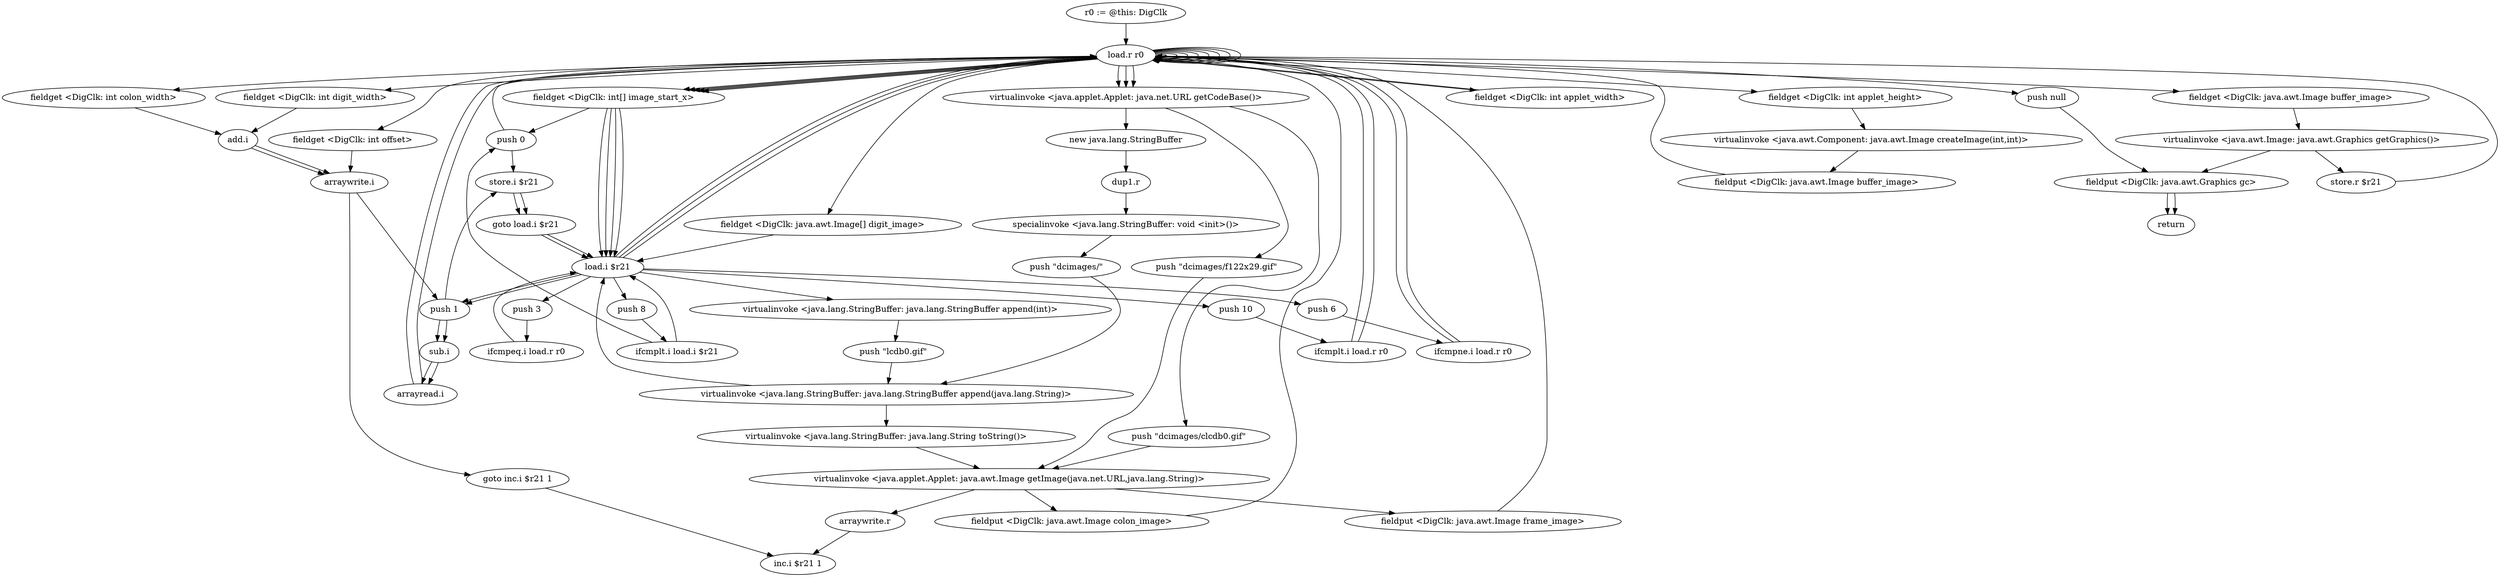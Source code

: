 digraph "" {
    "r0 := @this: DigClk"
    "load.r r0"
    "r0 := @this: DigClk"->"load.r r0";
    "fieldget <DigClk: int[] image_start_x>"
    "load.r r0"->"fieldget <DigClk: int[] image_start_x>";
    "push 0"
    "fieldget <DigClk: int[] image_start_x>"->"push 0";
    "push 0"->"load.r r0";
    "fieldget <DigClk: int offset>"
    "load.r r0"->"fieldget <DigClk: int offset>";
    "arraywrite.i"
    "fieldget <DigClk: int offset>"->"arraywrite.i";
    "push 1"
    "arraywrite.i"->"push 1";
    "store.i $r21"
    "push 1"->"store.i $r21";
    "goto load.i $r21"
    "store.i $r21"->"goto load.i $r21";
    "load.i $r21"
    "goto load.i $r21"->"load.i $r21";
    "push 8"
    "load.i $r21"->"push 8";
    "ifcmplt.i load.i $r21"
    "push 8"->"ifcmplt.i load.i $r21";
    "ifcmplt.i load.i $r21"->"push 0";
    "push 0"->"store.i $r21";
    "store.i $r21"->"goto load.i $r21";
    "goto load.i $r21"->"load.i $r21";
    "push 10"
    "load.i $r21"->"push 10";
    "ifcmplt.i load.r r0"
    "push 10"->"ifcmplt.i load.r r0";
    "ifcmplt.i load.r r0"->"load.r r0";
    "load.r r0"->"load.r r0";
    "load.r r0"->"load.r r0";
    "virtualinvoke <java.applet.Applet: java.net.URL getCodeBase()>"
    "load.r r0"->"virtualinvoke <java.applet.Applet: java.net.URL getCodeBase()>";
    "push \"dcimages/clcdb0.gif\""
    "virtualinvoke <java.applet.Applet: java.net.URL getCodeBase()>"->"push \"dcimages/clcdb0.gif\"";
    "virtualinvoke <java.applet.Applet: java.awt.Image getImage(java.net.URL,java.lang.String)>"
    "push \"dcimages/clcdb0.gif\""->"virtualinvoke <java.applet.Applet: java.awt.Image getImage(java.net.URL,java.lang.String)>";
    "fieldput <DigClk: java.awt.Image colon_image>"
    "virtualinvoke <java.applet.Applet: java.awt.Image getImage(java.net.URL,java.lang.String)>"->"fieldput <DigClk: java.awt.Image colon_image>";
    "fieldput <DigClk: java.awt.Image colon_image>"->"load.r r0";
    "load.r r0"->"load.r r0";
    "load.r r0"->"load.r r0";
    "load.r r0"->"virtualinvoke <java.applet.Applet: java.net.URL getCodeBase()>";
    "push \"dcimages/f122x29.gif\""
    "virtualinvoke <java.applet.Applet: java.net.URL getCodeBase()>"->"push \"dcimages/f122x29.gif\"";
    "push \"dcimages/f122x29.gif\""->"virtualinvoke <java.applet.Applet: java.awt.Image getImage(java.net.URL,java.lang.String)>";
    "fieldput <DigClk: java.awt.Image frame_image>"
    "virtualinvoke <java.applet.Applet: java.awt.Image getImage(java.net.URL,java.lang.String)>"->"fieldput <DigClk: java.awt.Image frame_image>";
    "fieldput <DigClk: java.awt.Image frame_image>"->"load.r r0";
    "load.r r0"->"load.r r0";
    "load.r r0"->"load.r r0";
    "fieldget <DigClk: int applet_width>"
    "load.r r0"->"fieldget <DigClk: int applet_width>";
    "fieldget <DigClk: int applet_width>"->"load.r r0";
    "fieldget <DigClk: int applet_height>"
    "load.r r0"->"fieldget <DigClk: int applet_height>";
    "virtualinvoke <java.awt.Component: java.awt.Image createImage(int,int)>"
    "fieldget <DigClk: int applet_height>"->"virtualinvoke <java.awt.Component: java.awt.Image createImage(int,int)>";
    "fieldput <DigClk: java.awt.Image buffer_image>"
    "virtualinvoke <java.awt.Component: java.awt.Image createImage(int,int)>"->"fieldput <DigClk: java.awt.Image buffer_image>";
    "fieldput <DigClk: java.awt.Image buffer_image>"->"load.r r0";
    "load.r r0"->"load.r r0";
    "fieldget <DigClk: java.awt.Image buffer_image>"
    "load.r r0"->"fieldget <DigClk: java.awt.Image buffer_image>";
    "virtualinvoke <java.awt.Image: java.awt.Graphics getGraphics()>"
    "fieldget <DigClk: java.awt.Image buffer_image>"->"virtualinvoke <java.awt.Image: java.awt.Graphics getGraphics()>";
    "fieldput <DigClk: java.awt.Graphics gc>"
    "virtualinvoke <java.awt.Image: java.awt.Graphics getGraphics()>"->"fieldput <DigClk: java.awt.Graphics gc>";
    "return"
    "fieldput <DigClk: java.awt.Graphics gc>"->"return";
    "store.r $r21"
    "virtualinvoke <java.awt.Image: java.awt.Graphics getGraphics()>"->"store.r $r21";
    "store.r $r21"->"load.r r0";
    "push null"
    "load.r r0"->"push null";
    "push null"->"fieldput <DigClk: java.awt.Graphics gc>";
    "fieldput <DigClk: java.awt.Graphics gc>"->"return";
    "ifcmplt.i load.r r0"->"load.r r0";
    "fieldget <DigClk: java.awt.Image[] digit_image>"
    "load.r r0"->"fieldget <DigClk: java.awt.Image[] digit_image>";
    "fieldget <DigClk: java.awt.Image[] digit_image>"->"load.i $r21";
    "load.i $r21"->"load.r r0";
    "load.r r0"->"load.r r0";
    "load.r r0"->"virtualinvoke <java.applet.Applet: java.net.URL getCodeBase()>";
    "new java.lang.StringBuffer"
    "virtualinvoke <java.applet.Applet: java.net.URL getCodeBase()>"->"new java.lang.StringBuffer";
    "dup1.r"
    "new java.lang.StringBuffer"->"dup1.r";
    "specialinvoke <java.lang.StringBuffer: void <init>()>"
    "dup1.r"->"specialinvoke <java.lang.StringBuffer: void <init>()>";
    "push \"dcimages/\""
    "specialinvoke <java.lang.StringBuffer: void <init>()>"->"push \"dcimages/\"";
    "virtualinvoke <java.lang.StringBuffer: java.lang.StringBuffer append(java.lang.String)>"
    "push \"dcimages/\""->"virtualinvoke <java.lang.StringBuffer: java.lang.StringBuffer append(java.lang.String)>";
    "virtualinvoke <java.lang.StringBuffer: java.lang.StringBuffer append(java.lang.String)>"->"load.i $r21";
    "virtualinvoke <java.lang.StringBuffer: java.lang.StringBuffer append(int)>"
    "load.i $r21"->"virtualinvoke <java.lang.StringBuffer: java.lang.StringBuffer append(int)>";
    "push \"lcdb0.gif\""
    "virtualinvoke <java.lang.StringBuffer: java.lang.StringBuffer append(int)>"->"push \"lcdb0.gif\"";
    "push \"lcdb0.gif\""->"virtualinvoke <java.lang.StringBuffer: java.lang.StringBuffer append(java.lang.String)>";
    "virtualinvoke <java.lang.StringBuffer: java.lang.String toString()>"
    "virtualinvoke <java.lang.StringBuffer: java.lang.StringBuffer append(java.lang.String)>"->"virtualinvoke <java.lang.StringBuffer: java.lang.String toString()>";
    "virtualinvoke <java.lang.StringBuffer: java.lang.String toString()>"->"virtualinvoke <java.applet.Applet: java.awt.Image getImage(java.net.URL,java.lang.String)>";
    "arraywrite.r"
    "virtualinvoke <java.applet.Applet: java.awt.Image getImage(java.net.URL,java.lang.String)>"->"arraywrite.r";
    "inc.i $r21 1"
    "arraywrite.r"->"inc.i $r21 1";
    "ifcmplt.i load.i $r21"->"load.i $r21";
    "push 3"
    "load.i $r21"->"push 3";
    "ifcmpeq.i load.r r0"
    "push 3"->"ifcmpeq.i load.r r0";
    "ifcmpeq.i load.r r0"->"load.i $r21";
    "push 6"
    "load.i $r21"->"push 6";
    "ifcmpne.i load.r r0"
    "push 6"->"ifcmpne.i load.r r0";
    "ifcmpne.i load.r r0"->"load.r r0";
    "load.r r0"->"fieldget <DigClk: int[] image_start_x>";
    "fieldget <DigClk: int[] image_start_x>"->"load.i $r21";
    "load.i $r21"->"load.r r0";
    "load.r r0"->"fieldget <DigClk: int[] image_start_x>";
    "fieldget <DigClk: int[] image_start_x>"->"load.i $r21";
    "load.i $r21"->"push 1";
    "sub.i"
    "push 1"->"sub.i";
    "arrayread.i"
    "sub.i"->"arrayread.i";
    "arrayread.i"->"load.r r0";
    "fieldget <DigClk: int colon_width>"
    "load.r r0"->"fieldget <DigClk: int colon_width>";
    "add.i"
    "fieldget <DigClk: int colon_width>"->"add.i";
    "add.i"->"arraywrite.i";
    "goto inc.i $r21 1"
    "arraywrite.i"->"goto inc.i $r21 1";
    "goto inc.i $r21 1"->"inc.i $r21 1";
    "ifcmpne.i load.r r0"->"load.r r0";
    "load.r r0"->"fieldget <DigClk: int[] image_start_x>";
    "fieldget <DigClk: int[] image_start_x>"->"load.i $r21";
    "load.i $r21"->"load.r r0";
    "load.r r0"->"fieldget <DigClk: int[] image_start_x>";
    "fieldget <DigClk: int[] image_start_x>"->"load.i $r21";
    "load.i $r21"->"push 1";
    "push 1"->"sub.i";
    "sub.i"->"arrayread.i";
    "arrayread.i"->"load.r r0";
    "fieldget <DigClk: int digit_width>"
    "load.r r0"->"fieldget <DigClk: int digit_width>";
    "fieldget <DigClk: int digit_width>"->"add.i";
    "add.i"->"arraywrite.i";
}
